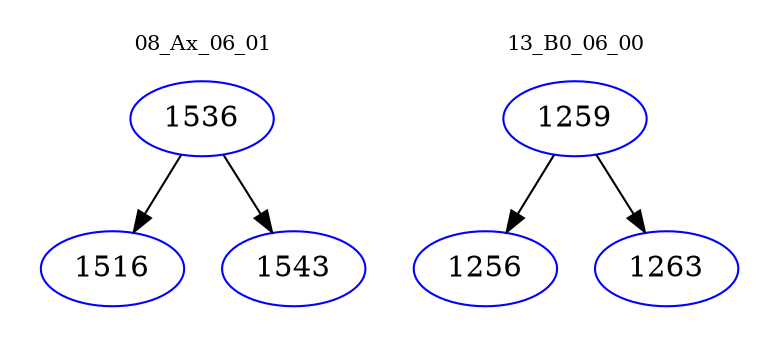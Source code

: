 digraph{
subgraph cluster_0 {
color = white
label = "08_Ax_06_01";
fontsize=10;
T0_1536 [label="1536", color="blue"]
T0_1536 -> T0_1516 [color="black"]
T0_1516 [label="1516", color="blue"]
T0_1536 -> T0_1543 [color="black"]
T0_1543 [label="1543", color="blue"]
}
subgraph cluster_1 {
color = white
label = "13_B0_06_00";
fontsize=10;
T1_1259 [label="1259", color="blue"]
T1_1259 -> T1_1256 [color="black"]
T1_1256 [label="1256", color="blue"]
T1_1259 -> T1_1263 [color="black"]
T1_1263 [label="1263", color="blue"]
}
}

